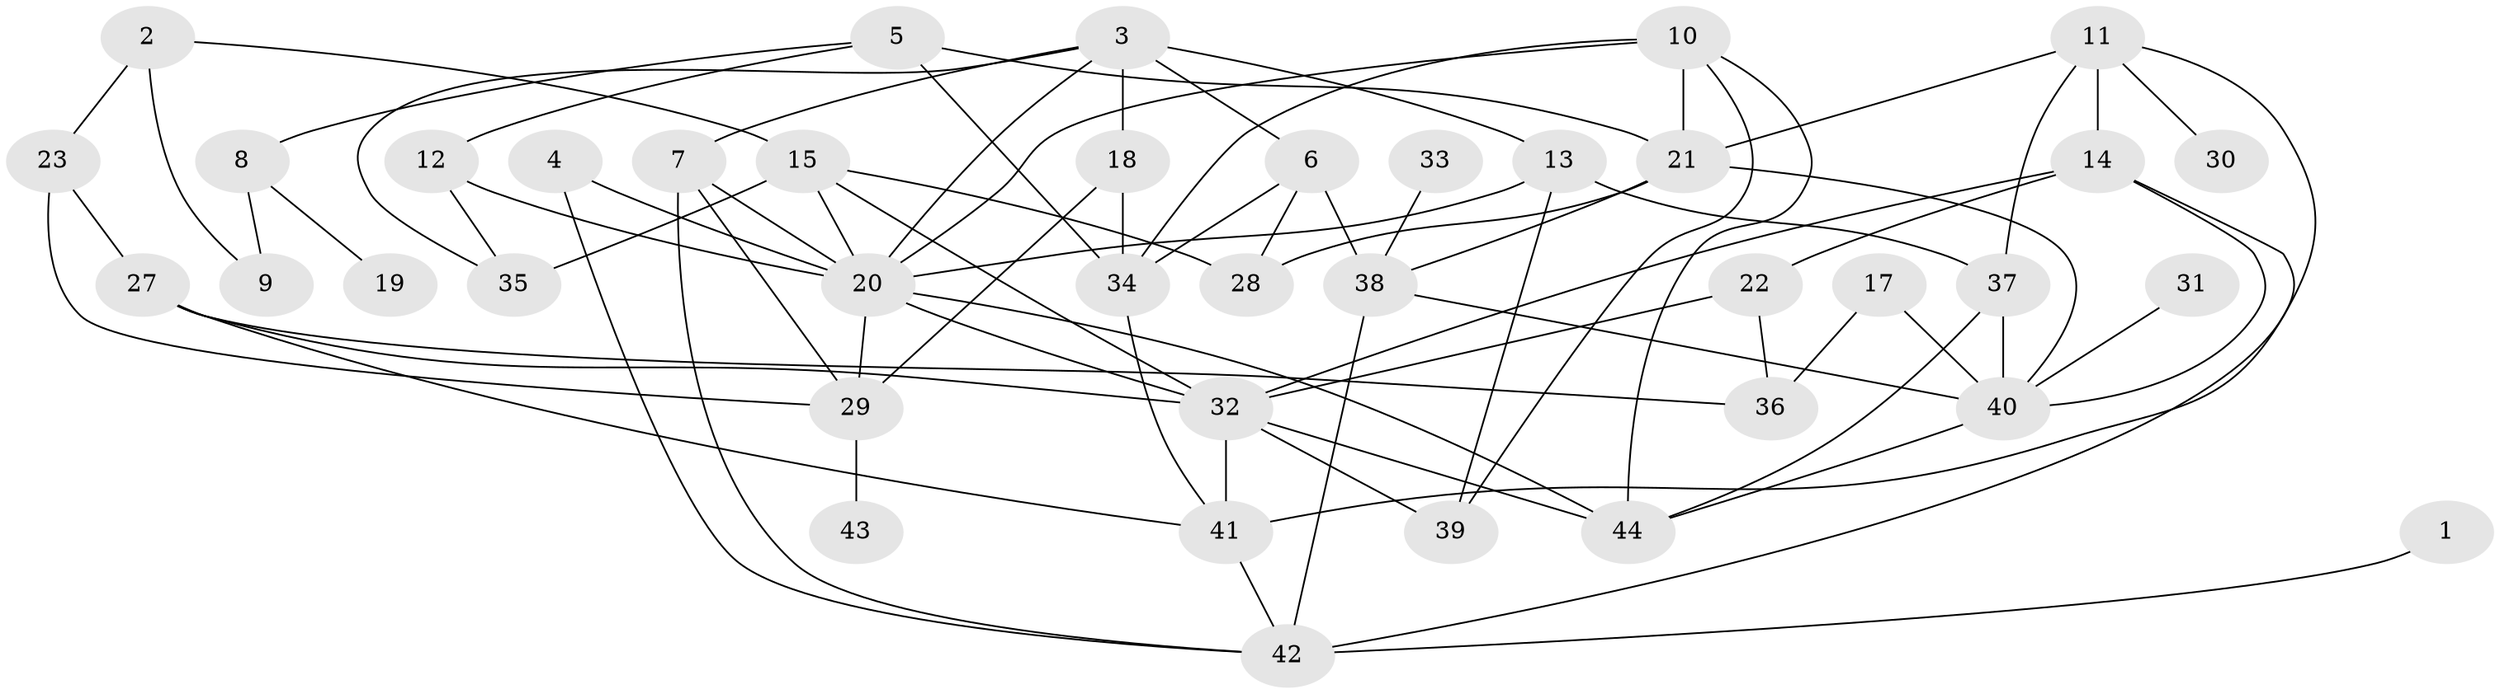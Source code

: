 // original degree distribution, {3: 0.21100917431192662, 2: 0.25688073394495414, 1: 0.1743119266055046, 5: 0.11926605504587157, 4: 0.1559633027522936, 6: 0.03669724770642202, 7: 0.009174311926605505, 0: 0.03669724770642202}
// Generated by graph-tools (version 1.1) at 2025/35/03/04/25 23:35:56]
// undirected, 40 vertices, 77 edges
graph export_dot {
  node [color=gray90,style=filled];
  1;
  2;
  3;
  4;
  5;
  6;
  7;
  8;
  9;
  10;
  11;
  12;
  13;
  14;
  15;
  17;
  18;
  19;
  20;
  21;
  22;
  23;
  27;
  28;
  29;
  30;
  31;
  32;
  33;
  34;
  35;
  36;
  37;
  38;
  39;
  40;
  41;
  42;
  43;
  44;
  1 -- 42 [weight=1.0];
  2 -- 9 [weight=1.0];
  2 -- 15 [weight=1.0];
  2 -- 23 [weight=1.0];
  3 -- 6 [weight=1.0];
  3 -- 7 [weight=1.0];
  3 -- 13 [weight=2.0];
  3 -- 18 [weight=1.0];
  3 -- 20 [weight=1.0];
  3 -- 35 [weight=1.0];
  4 -- 20 [weight=2.0];
  4 -- 42 [weight=1.0];
  5 -- 8 [weight=1.0];
  5 -- 12 [weight=1.0];
  5 -- 21 [weight=2.0];
  5 -- 34 [weight=1.0];
  6 -- 28 [weight=1.0];
  6 -- 34 [weight=1.0];
  6 -- 38 [weight=1.0];
  7 -- 20 [weight=1.0];
  7 -- 29 [weight=1.0];
  7 -- 42 [weight=1.0];
  8 -- 9 [weight=1.0];
  8 -- 19 [weight=1.0];
  10 -- 20 [weight=1.0];
  10 -- 21 [weight=1.0];
  10 -- 34 [weight=1.0];
  10 -- 39 [weight=1.0];
  10 -- 44 [weight=1.0];
  11 -- 14 [weight=1.0];
  11 -- 21 [weight=1.0];
  11 -- 30 [weight=1.0];
  11 -- 37 [weight=1.0];
  11 -- 41 [weight=1.0];
  12 -- 20 [weight=2.0];
  12 -- 35 [weight=1.0];
  13 -- 20 [weight=1.0];
  13 -- 37 [weight=1.0];
  13 -- 39 [weight=1.0];
  14 -- 22 [weight=1.0];
  14 -- 32 [weight=1.0];
  14 -- 40 [weight=1.0];
  14 -- 42 [weight=1.0];
  15 -- 20 [weight=1.0];
  15 -- 28 [weight=1.0];
  15 -- 32 [weight=1.0];
  15 -- 35 [weight=1.0];
  17 -- 36 [weight=2.0];
  17 -- 40 [weight=1.0];
  18 -- 29 [weight=1.0];
  18 -- 34 [weight=1.0];
  20 -- 29 [weight=1.0];
  20 -- 32 [weight=3.0];
  20 -- 44 [weight=2.0];
  21 -- 28 [weight=1.0];
  21 -- 38 [weight=2.0];
  21 -- 40 [weight=1.0];
  22 -- 32 [weight=1.0];
  22 -- 36 [weight=1.0];
  23 -- 27 [weight=1.0];
  23 -- 29 [weight=1.0];
  27 -- 32 [weight=1.0];
  27 -- 36 [weight=1.0];
  27 -- 41 [weight=1.0];
  29 -- 43 [weight=1.0];
  31 -- 40 [weight=1.0];
  32 -- 39 [weight=2.0];
  32 -- 41 [weight=1.0];
  32 -- 44 [weight=1.0];
  33 -- 38 [weight=1.0];
  34 -- 41 [weight=1.0];
  37 -- 40 [weight=1.0];
  37 -- 44 [weight=1.0];
  38 -- 40 [weight=1.0];
  38 -- 42 [weight=1.0];
  40 -- 44 [weight=1.0];
  41 -- 42 [weight=1.0];
}
